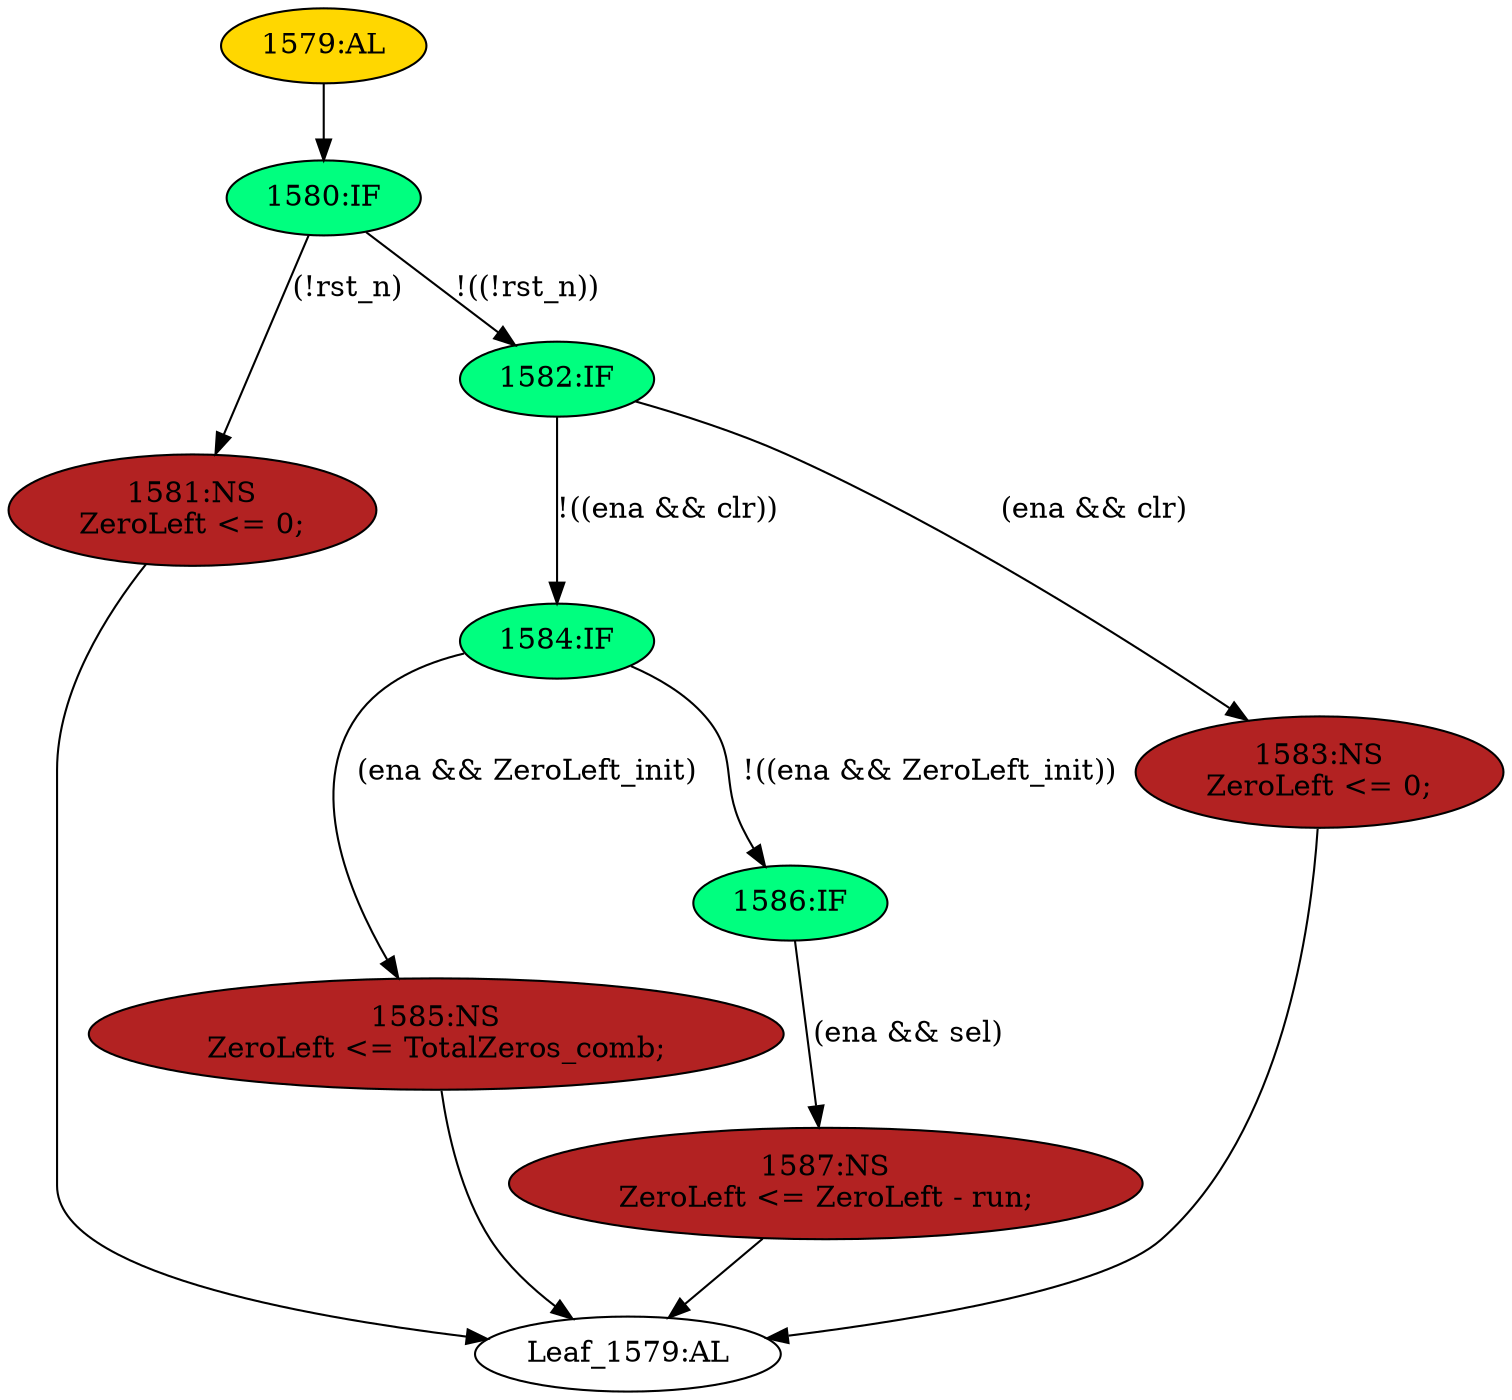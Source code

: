 strict digraph "" {
	node [label="\N"];
	"1585:NS"	 [ast="<pyverilog.vparser.ast.NonblockingSubstitution object at 0x7f204c598a50>",
		fillcolor=firebrick,
		label="1585:NS
ZeroLeft <= TotalZeros_comb;",
		statements="[<pyverilog.vparser.ast.NonblockingSubstitution object at 0x7f204c598a50>]",
		style=filled,
		typ=NonblockingSubstitution];
	"Leaf_1579:AL"	 [def_var="['ZeroLeft']",
		label="Leaf_1579:AL"];
	"1585:NS" -> "Leaf_1579:AL"	 [cond="[]",
		lineno=None];
	"1580:IF"	 [ast="<pyverilog.vparser.ast.IfStatement object at 0x7f204c7498d0>",
		fillcolor=springgreen,
		label="1580:IF",
		statements="[]",
		style=filled,
		typ=IfStatement];
	"1581:NS"	 [ast="<pyverilog.vparser.ast.NonblockingSubstitution object at 0x7f204c7370d0>",
		fillcolor=firebrick,
		label="1581:NS
ZeroLeft <= 0;",
		statements="[<pyverilog.vparser.ast.NonblockingSubstitution object at 0x7f204c7370d0>]",
		style=filled,
		typ=NonblockingSubstitution];
	"1580:IF" -> "1581:NS"	 [cond="['rst_n']",
		label="(!rst_n)",
		lineno=1580];
	"1582:IF"	 [ast="<pyverilog.vparser.ast.IfStatement object at 0x7f204c749950>",
		fillcolor=springgreen,
		label="1582:IF",
		statements="[]",
		style=filled,
		typ=IfStatement];
	"1580:IF" -> "1582:IF"	 [cond="['rst_n']",
		label="!((!rst_n))",
		lineno=1580];
	"1586:IF"	 [ast="<pyverilog.vparser.ast.IfStatement object at 0x7f204c749ad0>",
		fillcolor=springgreen,
		label="1586:IF",
		statements="[]",
		style=filled,
		typ=IfStatement];
	"1587:NS"	 [ast="<pyverilog.vparser.ast.NonblockingSubstitution object at 0x7f204c749b50>",
		fillcolor=firebrick,
		label="1587:NS
ZeroLeft <= ZeroLeft - run;",
		statements="[<pyverilog.vparser.ast.NonblockingSubstitution object at 0x7f204c749b50>]",
		style=filled,
		typ=NonblockingSubstitution];
	"1586:IF" -> "1587:NS"	 [cond="['ena', 'sel']",
		label="(ena && sel)",
		lineno=1586];
	"1584:IF"	 [ast="<pyverilog.vparser.ast.IfStatement object at 0x7f204c749a90>",
		fillcolor=springgreen,
		label="1584:IF",
		statements="[]",
		style=filled,
		typ=IfStatement];
	"1584:IF" -> "1585:NS"	 [cond="['ena', 'ZeroLeft_init']",
		label="(ena && ZeroLeft_init)",
		lineno=1584];
	"1584:IF" -> "1586:IF"	 [cond="['ena', 'ZeroLeft_init']",
		label="!((ena && ZeroLeft_init))",
		lineno=1584];
	"1579:AL"	 [ast="<pyverilog.vparser.ast.Always object at 0x7f204c737290>",
		clk_sens=True,
		fillcolor=gold,
		label="1579:AL",
		sens="['clk', 'rst_n']",
		statements="[]",
		style=filled,
		typ=Always,
		use_var="['rst_n', 'sel', 'run', 'ena', 'TotalZeros_comb', 'ZeroLeft_init', 'ZeroLeft', 'clr']"];
	"1579:AL" -> "1580:IF"	 [cond="[]",
		lineno=None];
	"1587:NS" -> "Leaf_1579:AL"	 [cond="[]",
		lineno=None];
	"1581:NS" -> "Leaf_1579:AL"	 [cond="[]",
		lineno=None];
	"1582:IF" -> "1584:IF"	 [cond="['ena', 'clr']",
		label="!((ena && clr))",
		lineno=1582];
	"1583:NS"	 [ast="<pyverilog.vparser.ast.NonblockingSubstitution object at 0x7f204c749ed0>",
		fillcolor=firebrick,
		label="1583:NS
ZeroLeft <= 0;",
		statements="[<pyverilog.vparser.ast.NonblockingSubstitution object at 0x7f204c749ed0>]",
		style=filled,
		typ=NonblockingSubstitution];
	"1582:IF" -> "1583:NS"	 [cond="['ena', 'clr']",
		label="(ena && clr)",
		lineno=1582];
	"1583:NS" -> "Leaf_1579:AL"	 [cond="[]",
		lineno=None];
}
